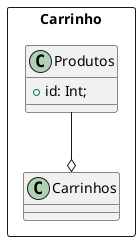 @startuml carrinho
package Carrinho <<rectangle>> {

  ' Classes
  class Produtos {
    + id: Int;
    
  }

  class Carrinhos {

  }

  ' Relacionamentos
  Produtos --o Carrinhos

}
@enduml